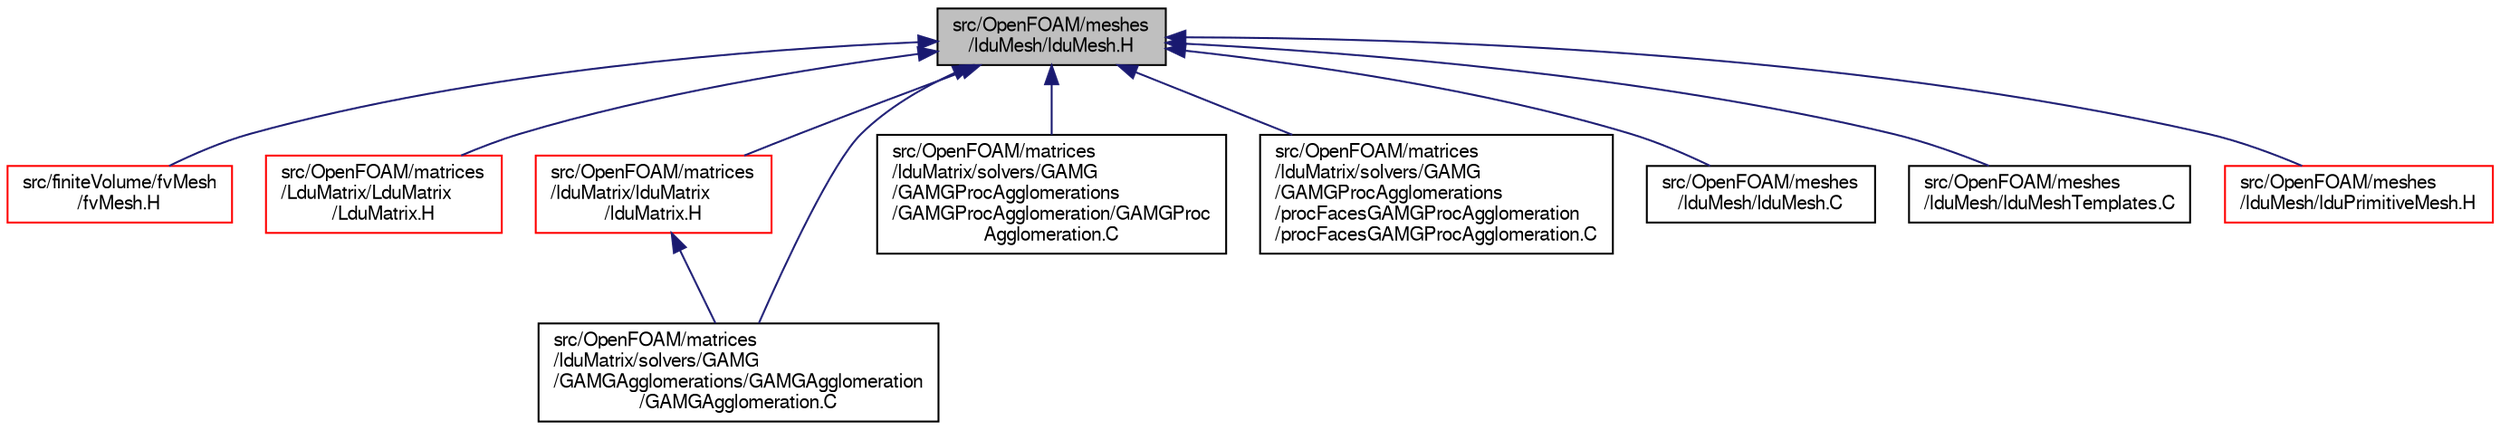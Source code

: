 digraph "src/OpenFOAM/meshes/lduMesh/lduMesh.H"
{
  bgcolor="transparent";
  edge [fontname="FreeSans",fontsize="10",labelfontname="FreeSans",labelfontsize="10"];
  node [fontname="FreeSans",fontsize="10",shape=record];
  Node95 [label="src/OpenFOAM/meshes\l/lduMesh/lduMesh.H",height=0.2,width=0.4,color="black", fillcolor="grey75", style="filled", fontcolor="black"];
  Node95 -> Node96 [dir="back",color="midnightblue",fontsize="10",style="solid",fontname="FreeSans"];
  Node96 [label="src/finiteVolume/fvMesh\l/fvMesh.H",height=0.2,width=0.4,color="red",URL="$a03533.html"];
  Node95 -> Node1927 [dir="back",color="midnightblue",fontsize="10",style="solid",fontname="FreeSans"];
  Node1927 [label="src/OpenFOAM/matrices\l/LduMatrix/LduMatrix\l/LduMatrix.H",height=0.2,width=0.4,color="red",URL="$a10538.html"];
  Node95 -> Node1955 [dir="back",color="midnightblue",fontsize="10",style="solid",fontname="FreeSans"];
  Node1955 [label="src/OpenFOAM/matrices\l/lduMatrix/lduMatrix\l/lduMatrix.H",height=0.2,width=0.4,color="red",URL="$a10694.html"];
  Node1955 -> Node2000 [dir="back",color="midnightblue",fontsize="10",style="solid",fontname="FreeSans"];
  Node2000 [label="src/OpenFOAM/matrices\l/lduMatrix/solvers/GAMG\l/GAMGAgglomerations/GAMGAgglomeration\l/GAMGAgglomeration.C",height=0.2,width=0.4,color="black",URL="$a10829.html"];
  Node95 -> Node2000 [dir="back",color="midnightblue",fontsize="10",style="solid",fontname="FreeSans"];
  Node95 -> Node2026 [dir="back",color="midnightblue",fontsize="10",style="solid",fontname="FreeSans"];
  Node2026 [label="src/OpenFOAM/matrices\l/lduMatrix/solvers/GAMG\l/GAMGProcAgglomerations\l/GAMGProcAgglomeration/GAMGProc\lAgglomeration.C",height=0.2,width=0.4,color="black",URL="$a10853.html"];
  Node95 -> Node2027 [dir="back",color="midnightblue",fontsize="10",style="solid",fontname="FreeSans"];
  Node2027 [label="src/OpenFOAM/matrices\l/lduMatrix/solvers/GAMG\l/GAMGProcAgglomerations\l/procFacesGAMGProcAgglomeration\l/procFacesGAMGProcAgglomeration.C",height=0.2,width=0.4,color="black",URL="$a10877.html"];
  Node95 -> Node2028 [dir="back",color="midnightblue",fontsize="10",style="solid",fontname="FreeSans"];
  Node2028 [label="src/OpenFOAM/meshes\l/lduMesh/lduMesh.C",height=0.2,width=0.4,color="black",URL="$a11150.html"];
  Node95 -> Node2029 [dir="back",color="midnightblue",fontsize="10",style="solid",fontname="FreeSans"];
  Node2029 [label="src/OpenFOAM/meshes\l/lduMesh/lduMeshTemplates.C",height=0.2,width=0.4,color="black",URL="$a11156.html"];
  Node95 -> Node2030 [dir="back",color="midnightblue",fontsize="10",style="solid",fontname="FreeSans"];
  Node2030 [label="src/OpenFOAM/meshes\l/lduMesh/lduPrimitiveMesh.H",height=0.2,width=0.4,color="red",URL="$a11162.html"];
}

